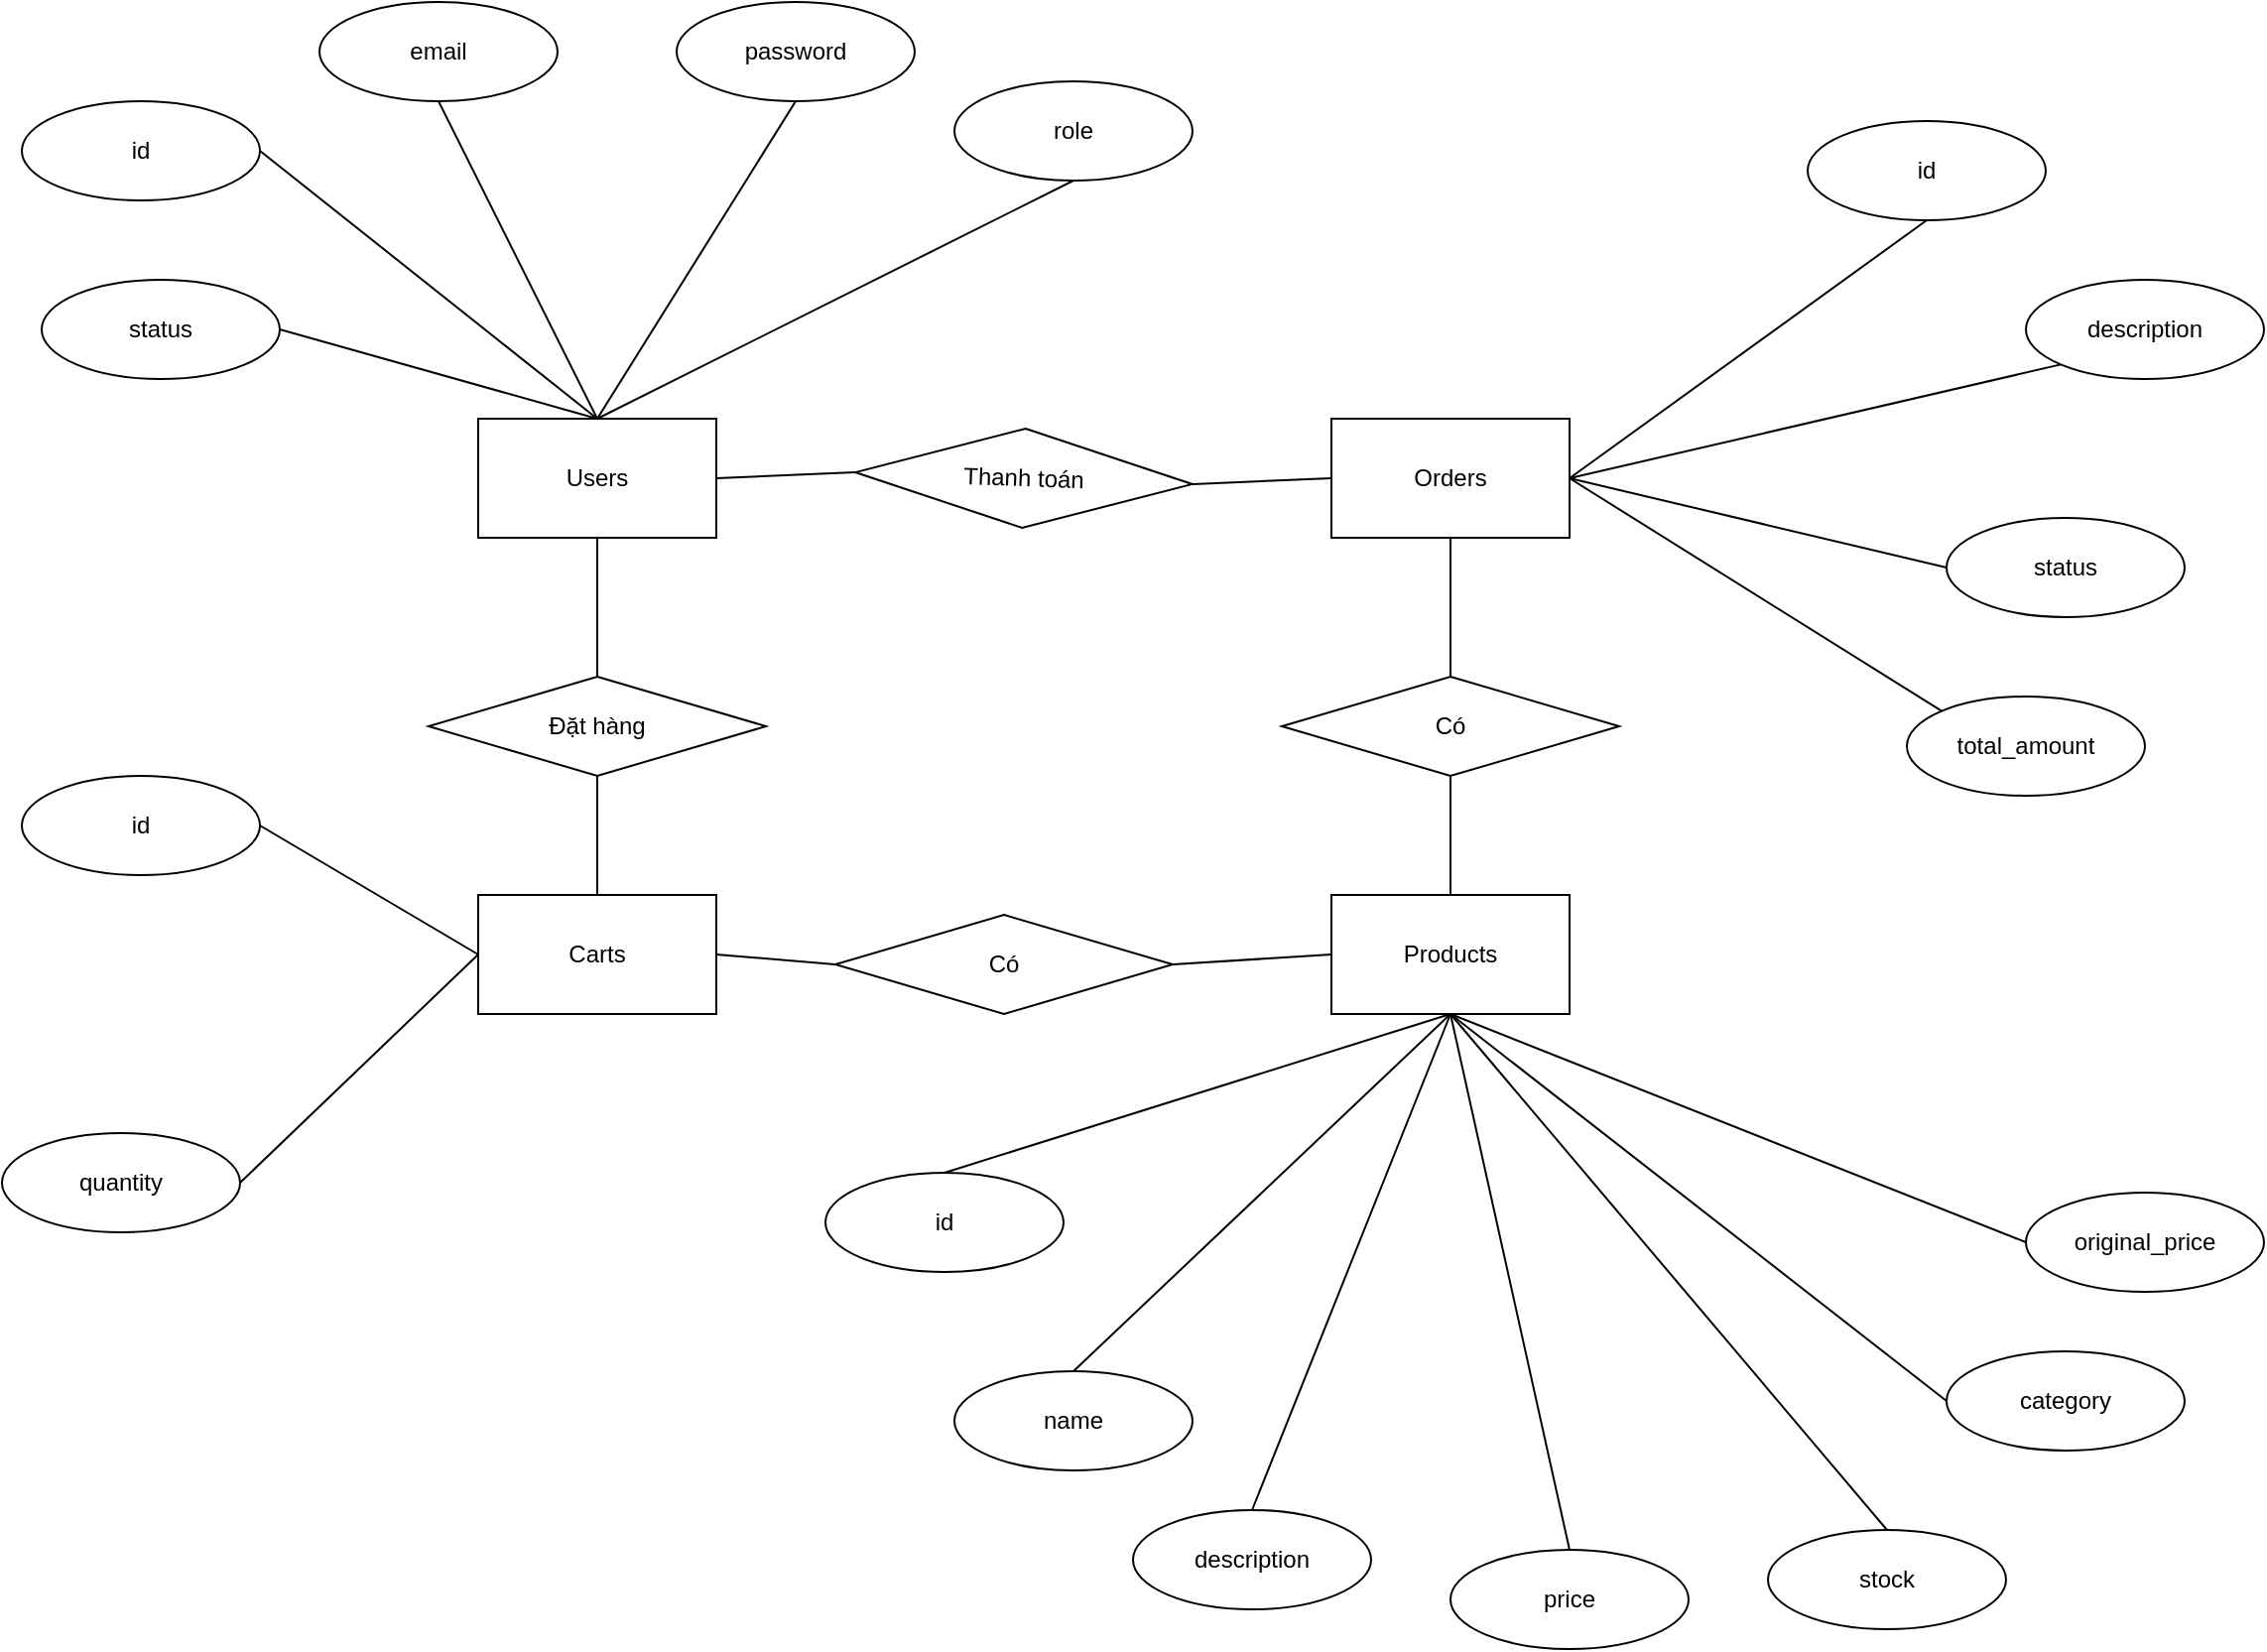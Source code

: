 <mxfile version="26.2.15">
  <diagram name="Page-1" id="n0xp4v115jFFmYm9CTcp">
    <mxGraphModel dx="2327" dy="766" grid="1" gridSize="10" guides="1" tooltips="1" connect="1" arrows="1" fold="1" page="1" pageScale="1" pageWidth="850" pageHeight="1100" math="0" shadow="0">
      <root>
        <mxCell id="0" />
        <mxCell id="1" parent="0" />
        <mxCell id="gePz9cdqOkp6eLVHLGYA-1" value="Users" style="rounded=0;whiteSpace=wrap;html=1;" vertex="1" parent="1">
          <mxGeometry x="130" y="440" width="120" height="60" as="geometry" />
        </mxCell>
        <mxCell id="gePz9cdqOkp6eLVHLGYA-2" value="Carts" style="rounded=0;whiteSpace=wrap;html=1;" vertex="1" parent="1">
          <mxGeometry x="130" y="680" width="120" height="60" as="geometry" />
        </mxCell>
        <mxCell id="gePz9cdqOkp6eLVHLGYA-3" value="Products" style="rounded=0;whiteSpace=wrap;html=1;" vertex="1" parent="1">
          <mxGeometry x="560" y="680" width="120" height="60" as="geometry" />
        </mxCell>
        <mxCell id="gePz9cdqOkp6eLVHLGYA-4" value="Orders" style="rounded=0;whiteSpace=wrap;html=1;" vertex="1" parent="1">
          <mxGeometry x="560" y="440" width="120" height="60" as="geometry" />
        </mxCell>
        <mxCell id="gePz9cdqOkp6eLVHLGYA-5" value="Đặt hàng" style="rhombus;whiteSpace=wrap;html=1;" vertex="1" parent="1">
          <mxGeometry x="105" y="570" width="170" height="50" as="geometry" />
        </mxCell>
        <mxCell id="gePz9cdqOkp6eLVHLGYA-6" value="Thanh toán" style="rhombus;whiteSpace=wrap;html=1;rotation=2;" vertex="1" parent="1">
          <mxGeometry x="320" y="445" width="170" height="50" as="geometry" />
        </mxCell>
        <mxCell id="gePz9cdqOkp6eLVHLGYA-7" value="Có" style="rhombus;whiteSpace=wrap;html=1;" vertex="1" parent="1">
          <mxGeometry x="310" y="690" width="170" height="50" as="geometry" />
        </mxCell>
        <mxCell id="gePz9cdqOkp6eLVHLGYA-9" value="Có" style="rhombus;whiteSpace=wrap;html=1;" vertex="1" parent="1">
          <mxGeometry x="535" y="570" width="170" height="50" as="geometry" />
        </mxCell>
        <mxCell id="gePz9cdqOkp6eLVHLGYA-10" value="id" style="ellipse;whiteSpace=wrap;html=1;" vertex="1" parent="1">
          <mxGeometry x="-100" y="280" width="120" height="50" as="geometry" />
        </mxCell>
        <mxCell id="gePz9cdqOkp6eLVHLGYA-11" value="email" style="ellipse;whiteSpace=wrap;html=1;" vertex="1" parent="1">
          <mxGeometry x="50" y="230" width="120" height="50" as="geometry" />
        </mxCell>
        <mxCell id="gePz9cdqOkp6eLVHLGYA-12" value="password" style="ellipse;whiteSpace=wrap;html=1;" vertex="1" parent="1">
          <mxGeometry x="230" y="230" width="120" height="50" as="geometry" />
        </mxCell>
        <mxCell id="gePz9cdqOkp6eLVHLGYA-13" value="role" style="ellipse;whiteSpace=wrap;html=1;" vertex="1" parent="1">
          <mxGeometry x="370" y="270" width="120" height="50" as="geometry" />
        </mxCell>
        <mxCell id="gePz9cdqOkp6eLVHLGYA-14" value="status" style="ellipse;whiteSpace=wrap;html=1;" vertex="1" parent="1">
          <mxGeometry x="-90" y="370" width="120" height="50" as="geometry" />
        </mxCell>
        <mxCell id="gePz9cdqOkp6eLVHLGYA-16" value="" style="endArrow=none;html=1;rounded=0;exitX=1;exitY=0.5;exitDx=0;exitDy=0;entryX=0.5;entryY=0;entryDx=0;entryDy=0;" edge="1" parent="1" source="gePz9cdqOkp6eLVHLGYA-14" target="gePz9cdqOkp6eLVHLGYA-1">
          <mxGeometry width="50" height="50" relative="1" as="geometry">
            <mxPoint x="400" y="510" as="sourcePoint" />
            <mxPoint x="450" y="460" as="targetPoint" />
          </mxGeometry>
        </mxCell>
        <mxCell id="gePz9cdqOkp6eLVHLGYA-18" value="" style="endArrow=none;html=1;rounded=0;exitX=0.5;exitY=0;exitDx=0;exitDy=0;entryX=1;entryY=0.5;entryDx=0;entryDy=0;" edge="1" parent="1" source="gePz9cdqOkp6eLVHLGYA-1" target="gePz9cdqOkp6eLVHLGYA-10">
          <mxGeometry width="50" height="50" relative="1" as="geometry">
            <mxPoint x="400" y="410" as="sourcePoint" />
            <mxPoint x="450" y="360" as="targetPoint" />
          </mxGeometry>
        </mxCell>
        <mxCell id="gePz9cdqOkp6eLVHLGYA-19" value="" style="endArrow=none;html=1;rounded=0;exitX=0.5;exitY=0;exitDx=0;exitDy=0;entryX=0.5;entryY=1;entryDx=0;entryDy=0;" edge="1" parent="1" source="gePz9cdqOkp6eLVHLGYA-1" target="gePz9cdqOkp6eLVHLGYA-11">
          <mxGeometry width="50" height="50" relative="1" as="geometry">
            <mxPoint x="200" y="450" as="sourcePoint" />
            <mxPoint x="20" y="335" as="targetPoint" />
          </mxGeometry>
        </mxCell>
        <mxCell id="gePz9cdqOkp6eLVHLGYA-20" value="" style="endArrow=none;html=1;rounded=0;exitX=0.5;exitY=0;exitDx=0;exitDy=0;entryX=0.5;entryY=1;entryDx=0;entryDy=0;" edge="1" parent="1" source="gePz9cdqOkp6eLVHLGYA-1" target="gePz9cdqOkp6eLVHLGYA-12">
          <mxGeometry width="50" height="50" relative="1" as="geometry">
            <mxPoint x="200" y="450" as="sourcePoint" />
            <mxPoint x="80" y="280" as="targetPoint" />
          </mxGeometry>
        </mxCell>
        <mxCell id="gePz9cdqOkp6eLVHLGYA-21" value="" style="endArrow=none;html=1;rounded=0;exitX=0.5;exitY=0;exitDx=0;exitDy=0;entryX=0.5;entryY=1;entryDx=0;entryDy=0;" edge="1" parent="1" source="gePz9cdqOkp6eLVHLGYA-1" target="gePz9cdqOkp6eLVHLGYA-13">
          <mxGeometry width="50" height="50" relative="1" as="geometry">
            <mxPoint x="200" y="450" as="sourcePoint" />
            <mxPoint x="230" y="250" as="targetPoint" />
          </mxGeometry>
        </mxCell>
        <mxCell id="gePz9cdqOkp6eLVHLGYA-22" value="id" style="ellipse;whiteSpace=wrap;html=1;" vertex="1" parent="1">
          <mxGeometry x="800" y="290" width="120" height="50" as="geometry" />
        </mxCell>
        <mxCell id="gePz9cdqOkp6eLVHLGYA-23" value="description" style="ellipse;whiteSpace=wrap;html=1;" vertex="1" parent="1">
          <mxGeometry x="910" y="370" width="120" height="50" as="geometry" />
        </mxCell>
        <mxCell id="gePz9cdqOkp6eLVHLGYA-24" value="status" style="ellipse;whiteSpace=wrap;html=1;" vertex="1" parent="1">
          <mxGeometry x="870" y="490" width="120" height="50" as="geometry" />
        </mxCell>
        <mxCell id="gePz9cdqOkp6eLVHLGYA-25" value="total_amount" style="ellipse;whiteSpace=wrap;html=1;" vertex="1" parent="1">
          <mxGeometry x="850" y="580" width="120" height="50" as="geometry" />
        </mxCell>
        <mxCell id="gePz9cdqOkp6eLVHLGYA-26" value="id" style="ellipse;whiteSpace=wrap;html=1;" vertex="1" parent="1">
          <mxGeometry x="-100" y="620" width="120" height="50" as="geometry" />
        </mxCell>
        <mxCell id="gePz9cdqOkp6eLVHLGYA-27" value="" style="endArrow=none;html=1;rounded=0;exitX=1;exitY=0.5;exitDx=0;exitDy=0;entryX=0;entryY=0.5;entryDx=0;entryDy=0;" edge="1" parent="1" source="gePz9cdqOkp6eLVHLGYA-26" target="gePz9cdqOkp6eLVHLGYA-2">
          <mxGeometry width="50" height="50" relative="1" as="geometry">
            <mxPoint x="50" y="425" as="sourcePoint" />
            <mxPoint x="200" y="450" as="targetPoint" />
          </mxGeometry>
        </mxCell>
        <mxCell id="gePz9cdqOkp6eLVHLGYA-28" value="quantity" style="ellipse;whiteSpace=wrap;html=1;" vertex="1" parent="1">
          <mxGeometry x="-110" y="800" width="120" height="50" as="geometry" />
        </mxCell>
        <mxCell id="gePz9cdqOkp6eLVHLGYA-29" value="" style="endArrow=none;html=1;rounded=0;entryX=0;entryY=0.5;entryDx=0;entryDy=0;exitX=1;exitY=0.5;exitDx=0;exitDy=0;" edge="1" parent="1" source="gePz9cdqOkp6eLVHLGYA-28" target="gePz9cdqOkp6eLVHLGYA-2">
          <mxGeometry width="50" height="50" relative="1" as="geometry">
            <mxPoint x="20" y="820" as="sourcePoint" />
            <mxPoint x="140" y="720" as="targetPoint" />
          </mxGeometry>
        </mxCell>
        <mxCell id="gePz9cdqOkp6eLVHLGYA-31" value="id" style="ellipse;whiteSpace=wrap;html=1;" vertex="1" parent="1">
          <mxGeometry x="305" y="820" width="120" height="50" as="geometry" />
        </mxCell>
        <mxCell id="gePz9cdqOkp6eLVHLGYA-32" value="" style="endArrow=none;html=1;rounded=0;entryX=0.5;entryY=1;entryDx=0;entryDy=0;exitX=0.5;exitY=0;exitDx=0;exitDy=0;" edge="1" parent="1" source="gePz9cdqOkp6eLVHLGYA-31" target="gePz9cdqOkp6eLVHLGYA-3">
          <mxGeometry width="50" height="50" relative="1" as="geometry">
            <mxPoint x="20" y="835" as="sourcePoint" />
            <mxPoint x="140" y="720" as="targetPoint" />
          </mxGeometry>
        </mxCell>
        <mxCell id="gePz9cdqOkp6eLVHLGYA-33" value="name" style="ellipse;whiteSpace=wrap;html=1;" vertex="1" parent="1">
          <mxGeometry x="370" y="920" width="120" height="50" as="geometry" />
        </mxCell>
        <mxCell id="gePz9cdqOkp6eLVHLGYA-34" value="description" style="ellipse;whiteSpace=wrap;html=1;" vertex="1" parent="1">
          <mxGeometry x="460" y="990" width="120" height="50" as="geometry" />
        </mxCell>
        <mxCell id="gePz9cdqOkp6eLVHLGYA-35" value="price" style="ellipse;whiteSpace=wrap;html=1;" vertex="1" parent="1">
          <mxGeometry x="620" y="1010" width="120" height="50" as="geometry" />
        </mxCell>
        <mxCell id="gePz9cdqOkp6eLVHLGYA-36" value="stock" style="ellipse;whiteSpace=wrap;html=1;" vertex="1" parent="1">
          <mxGeometry x="780" y="1000" width="120" height="50" as="geometry" />
        </mxCell>
        <mxCell id="gePz9cdqOkp6eLVHLGYA-37" value="categor&lt;span style=&quot;color: rgba(0, 0, 0, 0); font-family: monospace; font-size: 0px; text-align: start; text-wrap-mode: nowrap;&quot;&gt;%3CmxGraphModel%3E%3Croot%3E%3CmxCell%20id%3D%220%22%2F%3E%3CmxCell%20id%3D%221%22%20parent%3D%220%22%2F%3E%3CmxCell%20id%3D%222%22%20value%3D%22stock%22%20style%3D%22ellipse%3BwhiteSpace%3Dwrap%3Bhtml%3D1%3B%22%20vertex%3D%221%22%20parent%3D%221%22%3E%3CmxGeometry%20x%3D%22790%22%20y%3D%22770%22%20width%3D%22120%22%20height%3D%2250%22%20as%3D%22geometry%22%2F%3E%3C%2FmxCell%3E%3C%2Froot%3E%3C%2FmxGraphModel%3E&lt;/span&gt;y" style="ellipse;whiteSpace=wrap;html=1;" vertex="1" parent="1">
          <mxGeometry x="870" y="910" width="120" height="50" as="geometry" />
        </mxCell>
        <mxCell id="gePz9cdqOkp6eLVHLGYA-38" value="original_price" style="ellipse;whiteSpace=wrap;html=1;" vertex="1" parent="1">
          <mxGeometry x="910" y="830" width="120" height="50" as="geometry" />
        </mxCell>
        <mxCell id="gePz9cdqOkp6eLVHLGYA-39" value="" style="endArrow=none;html=1;rounded=0;exitX=0.5;exitY=0;exitDx=0;exitDy=0;" edge="1" parent="1" source="gePz9cdqOkp6eLVHLGYA-33">
          <mxGeometry width="50" height="50" relative="1" as="geometry">
            <mxPoint x="440" y="900" as="sourcePoint" />
            <mxPoint x="620" y="740" as="targetPoint" />
          </mxGeometry>
        </mxCell>
        <mxCell id="gePz9cdqOkp6eLVHLGYA-40" value="" style="endArrow=none;html=1;rounded=0;exitX=0.5;exitY=0;exitDx=0;exitDy=0;" edge="1" parent="1" source="gePz9cdqOkp6eLVHLGYA-34">
          <mxGeometry width="50" height="50" relative="1" as="geometry">
            <mxPoint x="580" y="900" as="sourcePoint" />
            <mxPoint x="620" y="740" as="targetPoint" />
          </mxGeometry>
        </mxCell>
        <mxCell id="gePz9cdqOkp6eLVHLGYA-41" value="" style="endArrow=none;html=1;rounded=0;exitX=0.5;exitY=0;exitDx=0;exitDy=0;entryX=0.5;entryY=1;entryDx=0;entryDy=0;" edge="1" parent="1" source="gePz9cdqOkp6eLVHLGYA-35" target="gePz9cdqOkp6eLVHLGYA-3">
          <mxGeometry width="50" height="50" relative="1" as="geometry">
            <mxPoint x="720" y="910" as="sourcePoint" />
            <mxPoint x="630" y="750" as="targetPoint" />
          </mxGeometry>
        </mxCell>
        <mxCell id="gePz9cdqOkp6eLVHLGYA-42" value="" style="endArrow=none;html=1;rounded=0;exitX=0.5;exitY=0;exitDx=0;exitDy=0;entryX=0.5;entryY=1;entryDx=0;entryDy=0;" edge="1" parent="1" source="gePz9cdqOkp6eLVHLGYA-36" target="gePz9cdqOkp6eLVHLGYA-3">
          <mxGeometry width="50" height="50" relative="1" as="geometry">
            <mxPoint x="778" y="867" as="sourcePoint" />
            <mxPoint x="630" y="750" as="targetPoint" />
          </mxGeometry>
        </mxCell>
        <mxCell id="gePz9cdqOkp6eLVHLGYA-43" value="" style="endArrow=none;html=1;rounded=0;exitX=0;exitY=0.5;exitDx=0;exitDy=0;" edge="1" parent="1" source="gePz9cdqOkp6eLVHLGYA-37">
          <mxGeometry width="50" height="50" relative="1" as="geometry">
            <mxPoint x="800" y="805" as="sourcePoint" />
            <mxPoint x="620" y="740" as="targetPoint" />
          </mxGeometry>
        </mxCell>
        <mxCell id="gePz9cdqOkp6eLVHLGYA-44" value="" style="endArrow=none;html=1;rounded=0;exitX=0;exitY=0.5;exitDx=0;exitDy=0;" edge="1" parent="1" source="gePz9cdqOkp6eLVHLGYA-38">
          <mxGeometry width="50" height="50" relative="1" as="geometry">
            <mxPoint x="800" y="735" as="sourcePoint" />
            <mxPoint x="620" y="740" as="targetPoint" />
          </mxGeometry>
        </mxCell>
        <mxCell id="gePz9cdqOkp6eLVHLGYA-45" value="" style="endArrow=none;html=1;rounded=0;exitX=0;exitY=0;exitDx=0;exitDy=0;entryX=1;entryY=0.5;entryDx=0;entryDy=0;" edge="1" parent="1" source="gePz9cdqOkp6eLVHLGYA-25" target="gePz9cdqOkp6eLVHLGYA-4">
          <mxGeometry width="50" height="50" relative="1" as="geometry">
            <mxPoint x="800" y="670" as="sourcePoint" />
            <mxPoint x="630" y="750" as="targetPoint" />
          </mxGeometry>
        </mxCell>
        <mxCell id="gePz9cdqOkp6eLVHLGYA-46" value="" style="endArrow=none;html=1;rounded=0;exitX=0;exitY=0.5;exitDx=0;exitDy=0;" edge="1" parent="1" source="gePz9cdqOkp6eLVHLGYA-24">
          <mxGeometry width="50" height="50" relative="1" as="geometry">
            <mxPoint x="850" y="525" as="sourcePoint" />
            <mxPoint x="680" y="470" as="targetPoint" />
          </mxGeometry>
        </mxCell>
        <mxCell id="gePz9cdqOkp6eLVHLGYA-47" value="" style="endArrow=none;html=1;rounded=0;exitX=0;exitY=1;exitDx=0;exitDy=0;entryX=1;entryY=0.5;entryDx=0;entryDy=0;" edge="1" parent="1" source="gePz9cdqOkp6eLVHLGYA-23" target="gePz9cdqOkp6eLVHLGYA-4">
          <mxGeometry width="50" height="50" relative="1" as="geometry">
            <mxPoint x="760" y="445" as="sourcePoint" />
            <mxPoint x="690" y="480" as="targetPoint" />
          </mxGeometry>
        </mxCell>
        <mxCell id="gePz9cdqOkp6eLVHLGYA-48" value="" style="endArrow=none;html=1;rounded=0;exitX=0.5;exitY=1;exitDx=0;exitDy=0;entryX=1;entryY=0.5;entryDx=0;entryDy=0;" edge="1" parent="1" source="gePz9cdqOkp6eLVHLGYA-22" target="gePz9cdqOkp6eLVHLGYA-4">
          <mxGeometry width="50" height="50" relative="1" as="geometry">
            <mxPoint x="850" y="320" as="sourcePoint" />
            <mxPoint x="690" y="480" as="targetPoint" />
          </mxGeometry>
        </mxCell>
        <mxCell id="gePz9cdqOkp6eLVHLGYA-49" value="" style="endArrow=none;html=1;rounded=0;exitX=0.5;exitY=1;exitDx=0;exitDy=0;" edge="1" parent="1" source="gePz9cdqOkp6eLVHLGYA-1" target="gePz9cdqOkp6eLVHLGYA-5">
          <mxGeometry width="50" height="50" relative="1" as="geometry">
            <mxPoint x="200" y="450" as="sourcePoint" />
            <mxPoint x="375" y="250" as="targetPoint" />
          </mxGeometry>
        </mxCell>
        <mxCell id="gePz9cdqOkp6eLVHLGYA-50" value="" style="endArrow=none;html=1;rounded=0;exitX=0.5;exitY=0;exitDx=0;exitDy=0;entryX=0.5;entryY=1;entryDx=0;entryDy=0;" edge="1" parent="1" source="gePz9cdqOkp6eLVHLGYA-2" target="gePz9cdqOkp6eLVHLGYA-5">
          <mxGeometry width="50" height="50" relative="1" as="geometry">
            <mxPoint x="200" y="510" as="sourcePoint" />
            <mxPoint x="200" y="580" as="targetPoint" />
          </mxGeometry>
        </mxCell>
        <mxCell id="gePz9cdqOkp6eLVHLGYA-51" value="" style="endArrow=none;html=1;rounded=0;exitX=1;exitY=0.5;exitDx=0;exitDy=0;entryX=0;entryY=0.5;entryDx=0;entryDy=0;" edge="1" parent="1" source="gePz9cdqOkp6eLVHLGYA-2" target="gePz9cdqOkp6eLVHLGYA-7">
          <mxGeometry width="50" height="50" relative="1" as="geometry">
            <mxPoint x="200" y="690" as="sourcePoint" />
            <mxPoint x="200" y="630" as="targetPoint" />
          </mxGeometry>
        </mxCell>
        <mxCell id="gePz9cdqOkp6eLVHLGYA-53" value="" style="endArrow=none;html=1;rounded=0;exitX=0;exitY=0.5;exitDx=0;exitDy=0;entryX=1;entryY=0.5;entryDx=0;entryDy=0;" edge="1" parent="1" source="gePz9cdqOkp6eLVHLGYA-3" target="gePz9cdqOkp6eLVHLGYA-7">
          <mxGeometry width="50" height="50" relative="1" as="geometry">
            <mxPoint x="260" y="720" as="sourcePoint" />
            <mxPoint x="320" y="725" as="targetPoint" />
            <Array as="points" />
          </mxGeometry>
        </mxCell>
        <mxCell id="gePz9cdqOkp6eLVHLGYA-54" value="" style="endArrow=none;html=1;rounded=0;exitX=0.5;exitY=0;exitDx=0;exitDy=0;entryX=0.5;entryY=1;entryDx=0;entryDy=0;" edge="1" parent="1" source="gePz9cdqOkp6eLVHLGYA-3" target="gePz9cdqOkp6eLVHLGYA-9">
          <mxGeometry width="50" height="50" relative="1" as="geometry">
            <mxPoint x="570" y="720" as="sourcePoint" />
            <mxPoint x="490" y="725" as="targetPoint" />
            <Array as="points" />
          </mxGeometry>
        </mxCell>
        <mxCell id="gePz9cdqOkp6eLVHLGYA-55" value="" style="endArrow=none;html=1;rounded=0;exitX=0.5;exitY=1;exitDx=0;exitDy=0;entryX=0.5;entryY=0;entryDx=0;entryDy=0;" edge="1" parent="1" source="gePz9cdqOkp6eLVHLGYA-4" target="gePz9cdqOkp6eLVHLGYA-9">
          <mxGeometry width="50" height="50" relative="1" as="geometry">
            <mxPoint x="630" y="690" as="sourcePoint" />
            <mxPoint x="630" y="630" as="targetPoint" />
            <Array as="points" />
          </mxGeometry>
        </mxCell>
        <mxCell id="gePz9cdqOkp6eLVHLGYA-56" value="" style="endArrow=none;html=1;rounded=0;exitX=0;exitY=0.5;exitDx=0;exitDy=0;" edge="1" parent="1" source="gePz9cdqOkp6eLVHLGYA-4">
          <mxGeometry width="50" height="50" relative="1" as="geometry">
            <mxPoint x="630" y="510" as="sourcePoint" />
            <mxPoint x="490" y="473" as="targetPoint" />
            <Array as="points" />
          </mxGeometry>
        </mxCell>
        <mxCell id="gePz9cdqOkp6eLVHLGYA-57" value="" style="endArrow=none;html=1;rounded=0;exitX=0;exitY=0.5;exitDx=0;exitDy=0;entryX=1;entryY=0.5;entryDx=0;entryDy=0;" edge="1" parent="1" source="gePz9cdqOkp6eLVHLGYA-6" target="gePz9cdqOkp6eLVHLGYA-1">
          <mxGeometry width="50" height="50" relative="1" as="geometry">
            <mxPoint x="570" y="480" as="sourcePoint" />
            <mxPoint x="510" y="483" as="targetPoint" />
            <Array as="points" />
          </mxGeometry>
        </mxCell>
      </root>
    </mxGraphModel>
  </diagram>
</mxfile>
